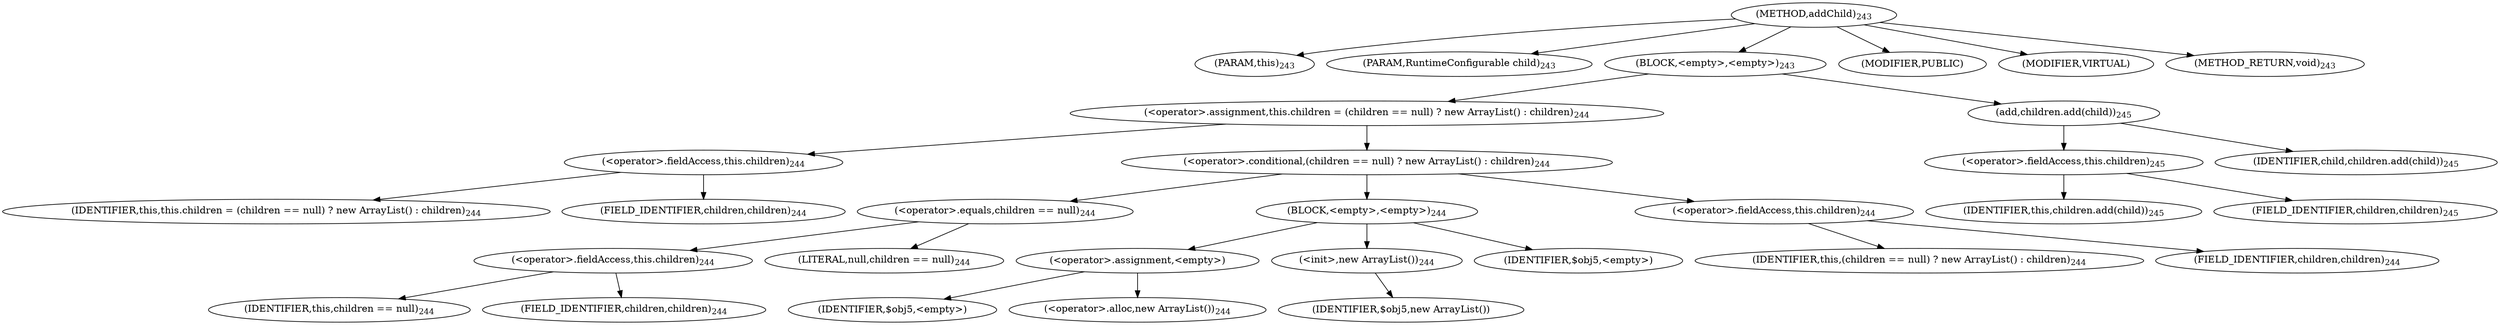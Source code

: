 digraph "addChild" {  
"399" [label = <(METHOD,addChild)<SUB>243</SUB>> ]
"400" [label = <(PARAM,this)<SUB>243</SUB>> ]
"401" [label = <(PARAM,RuntimeConfigurable child)<SUB>243</SUB>> ]
"402" [label = <(BLOCK,&lt;empty&gt;,&lt;empty&gt;)<SUB>243</SUB>> ]
"403" [label = <(&lt;operator&gt;.assignment,this.children = (children == null) ? new ArrayList() : children)<SUB>244</SUB>> ]
"404" [label = <(&lt;operator&gt;.fieldAccess,this.children)<SUB>244</SUB>> ]
"405" [label = <(IDENTIFIER,this,this.children = (children == null) ? new ArrayList() : children)<SUB>244</SUB>> ]
"406" [label = <(FIELD_IDENTIFIER,children,children)<SUB>244</SUB>> ]
"407" [label = <(&lt;operator&gt;.conditional,(children == null) ? new ArrayList() : children)<SUB>244</SUB>> ]
"408" [label = <(&lt;operator&gt;.equals,children == null)<SUB>244</SUB>> ]
"409" [label = <(&lt;operator&gt;.fieldAccess,this.children)<SUB>244</SUB>> ]
"410" [label = <(IDENTIFIER,this,children == null)<SUB>244</SUB>> ]
"411" [label = <(FIELD_IDENTIFIER,children,children)<SUB>244</SUB>> ]
"412" [label = <(LITERAL,null,children == null)<SUB>244</SUB>> ]
"413" [label = <(BLOCK,&lt;empty&gt;,&lt;empty&gt;)<SUB>244</SUB>> ]
"414" [label = <(&lt;operator&gt;.assignment,&lt;empty&gt;)> ]
"415" [label = <(IDENTIFIER,$obj5,&lt;empty&gt;)> ]
"416" [label = <(&lt;operator&gt;.alloc,new ArrayList())<SUB>244</SUB>> ]
"417" [label = <(&lt;init&gt;,new ArrayList())<SUB>244</SUB>> ]
"418" [label = <(IDENTIFIER,$obj5,new ArrayList())> ]
"419" [label = <(IDENTIFIER,$obj5,&lt;empty&gt;)> ]
"420" [label = <(&lt;operator&gt;.fieldAccess,this.children)<SUB>244</SUB>> ]
"421" [label = <(IDENTIFIER,this,(children == null) ? new ArrayList() : children)<SUB>244</SUB>> ]
"422" [label = <(FIELD_IDENTIFIER,children,children)<SUB>244</SUB>> ]
"423" [label = <(add,children.add(child))<SUB>245</SUB>> ]
"424" [label = <(&lt;operator&gt;.fieldAccess,this.children)<SUB>245</SUB>> ]
"425" [label = <(IDENTIFIER,this,children.add(child))<SUB>245</SUB>> ]
"426" [label = <(FIELD_IDENTIFIER,children,children)<SUB>245</SUB>> ]
"427" [label = <(IDENTIFIER,child,children.add(child))<SUB>245</SUB>> ]
"428" [label = <(MODIFIER,PUBLIC)> ]
"429" [label = <(MODIFIER,VIRTUAL)> ]
"430" [label = <(METHOD_RETURN,void)<SUB>243</SUB>> ]
  "399" -> "400" 
  "399" -> "401" 
  "399" -> "402" 
  "399" -> "428" 
  "399" -> "429" 
  "399" -> "430" 
  "402" -> "403" 
  "402" -> "423" 
  "403" -> "404" 
  "403" -> "407" 
  "404" -> "405" 
  "404" -> "406" 
  "407" -> "408" 
  "407" -> "413" 
  "407" -> "420" 
  "408" -> "409" 
  "408" -> "412" 
  "409" -> "410" 
  "409" -> "411" 
  "413" -> "414" 
  "413" -> "417" 
  "413" -> "419" 
  "414" -> "415" 
  "414" -> "416" 
  "417" -> "418" 
  "420" -> "421" 
  "420" -> "422" 
  "423" -> "424" 
  "423" -> "427" 
  "424" -> "425" 
  "424" -> "426" 
}
